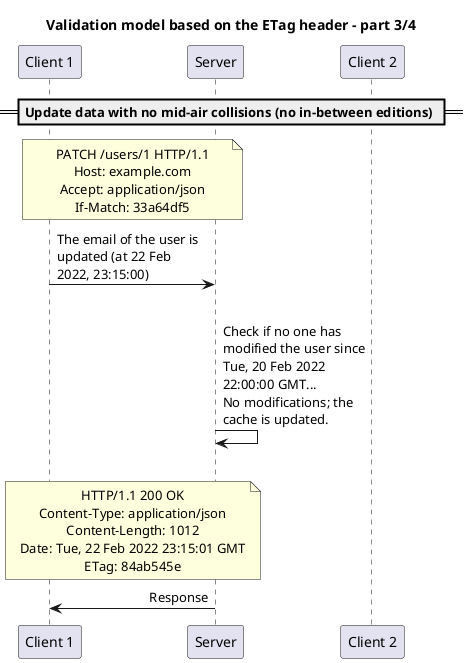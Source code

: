 @startuml validation-model-based-on-the-etag-header-part-3
skinparam boxPadding 100
skinparam maxMessageSize 150
skinparam noteTextAlignment center
skinparam sequenceMessageAlign direction
skinparam wrapWidth 250

title "Validation model based on the ETag header - part 3/4"

participant "Client 1" as client1
participant "Server" as server
participant "Client 2" as client2

== Update data with no mid-air collisions (no in-between editions) ==

note over client1, server
PATCH /users/1 HTTP/1.1
Host: example.com
Accept: application/json
If-Match: 33a64df5
end note
client1 -> server: The email of the user is updated (at 22 Feb 2022, 23:15:00)

|||

server -> server: Check if no one has modified the user since Tue, 20 Feb 2022 22:00:00 GMT...\nNo modifications; the cache is updated.

|||

note over client1, server
HTTP/1.1 200 OK
Content-Type: application/json
Content-Length: 1012
Date: Tue, 22 Feb 2022 23:15:01 GMT
ETag: 84ab545e
end note
server -> client1: Response

@enduml
